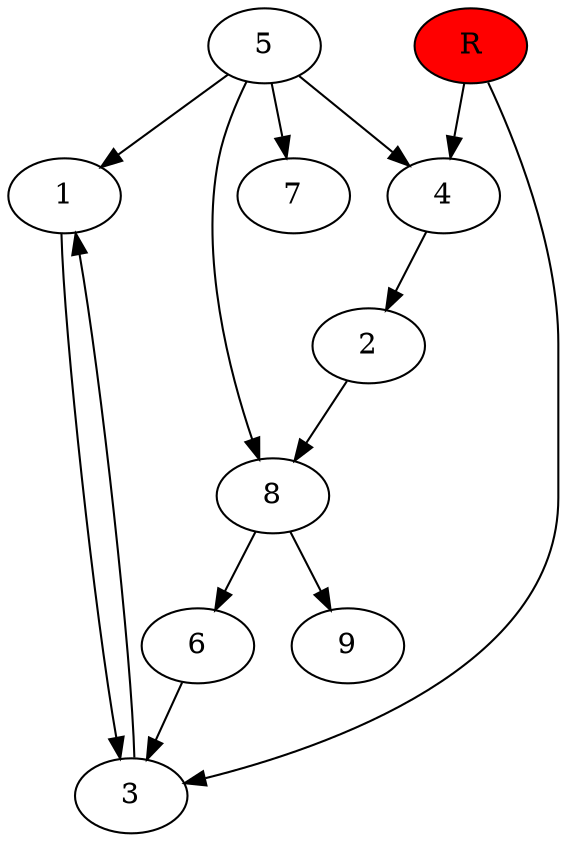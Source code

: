 digraph prb16923 {
	1
	2
	3
	4
	5
	6
	7
	8
	R [fillcolor="#ff0000" style=filled]
	1 -> 3
	2 -> 8
	3 -> 1
	4 -> 2
	5 -> 1
	5 -> 4
	5 -> 7
	5 -> 8
	6 -> 3
	8 -> 6
	8 -> 9
	R -> 3
	R -> 4
}
